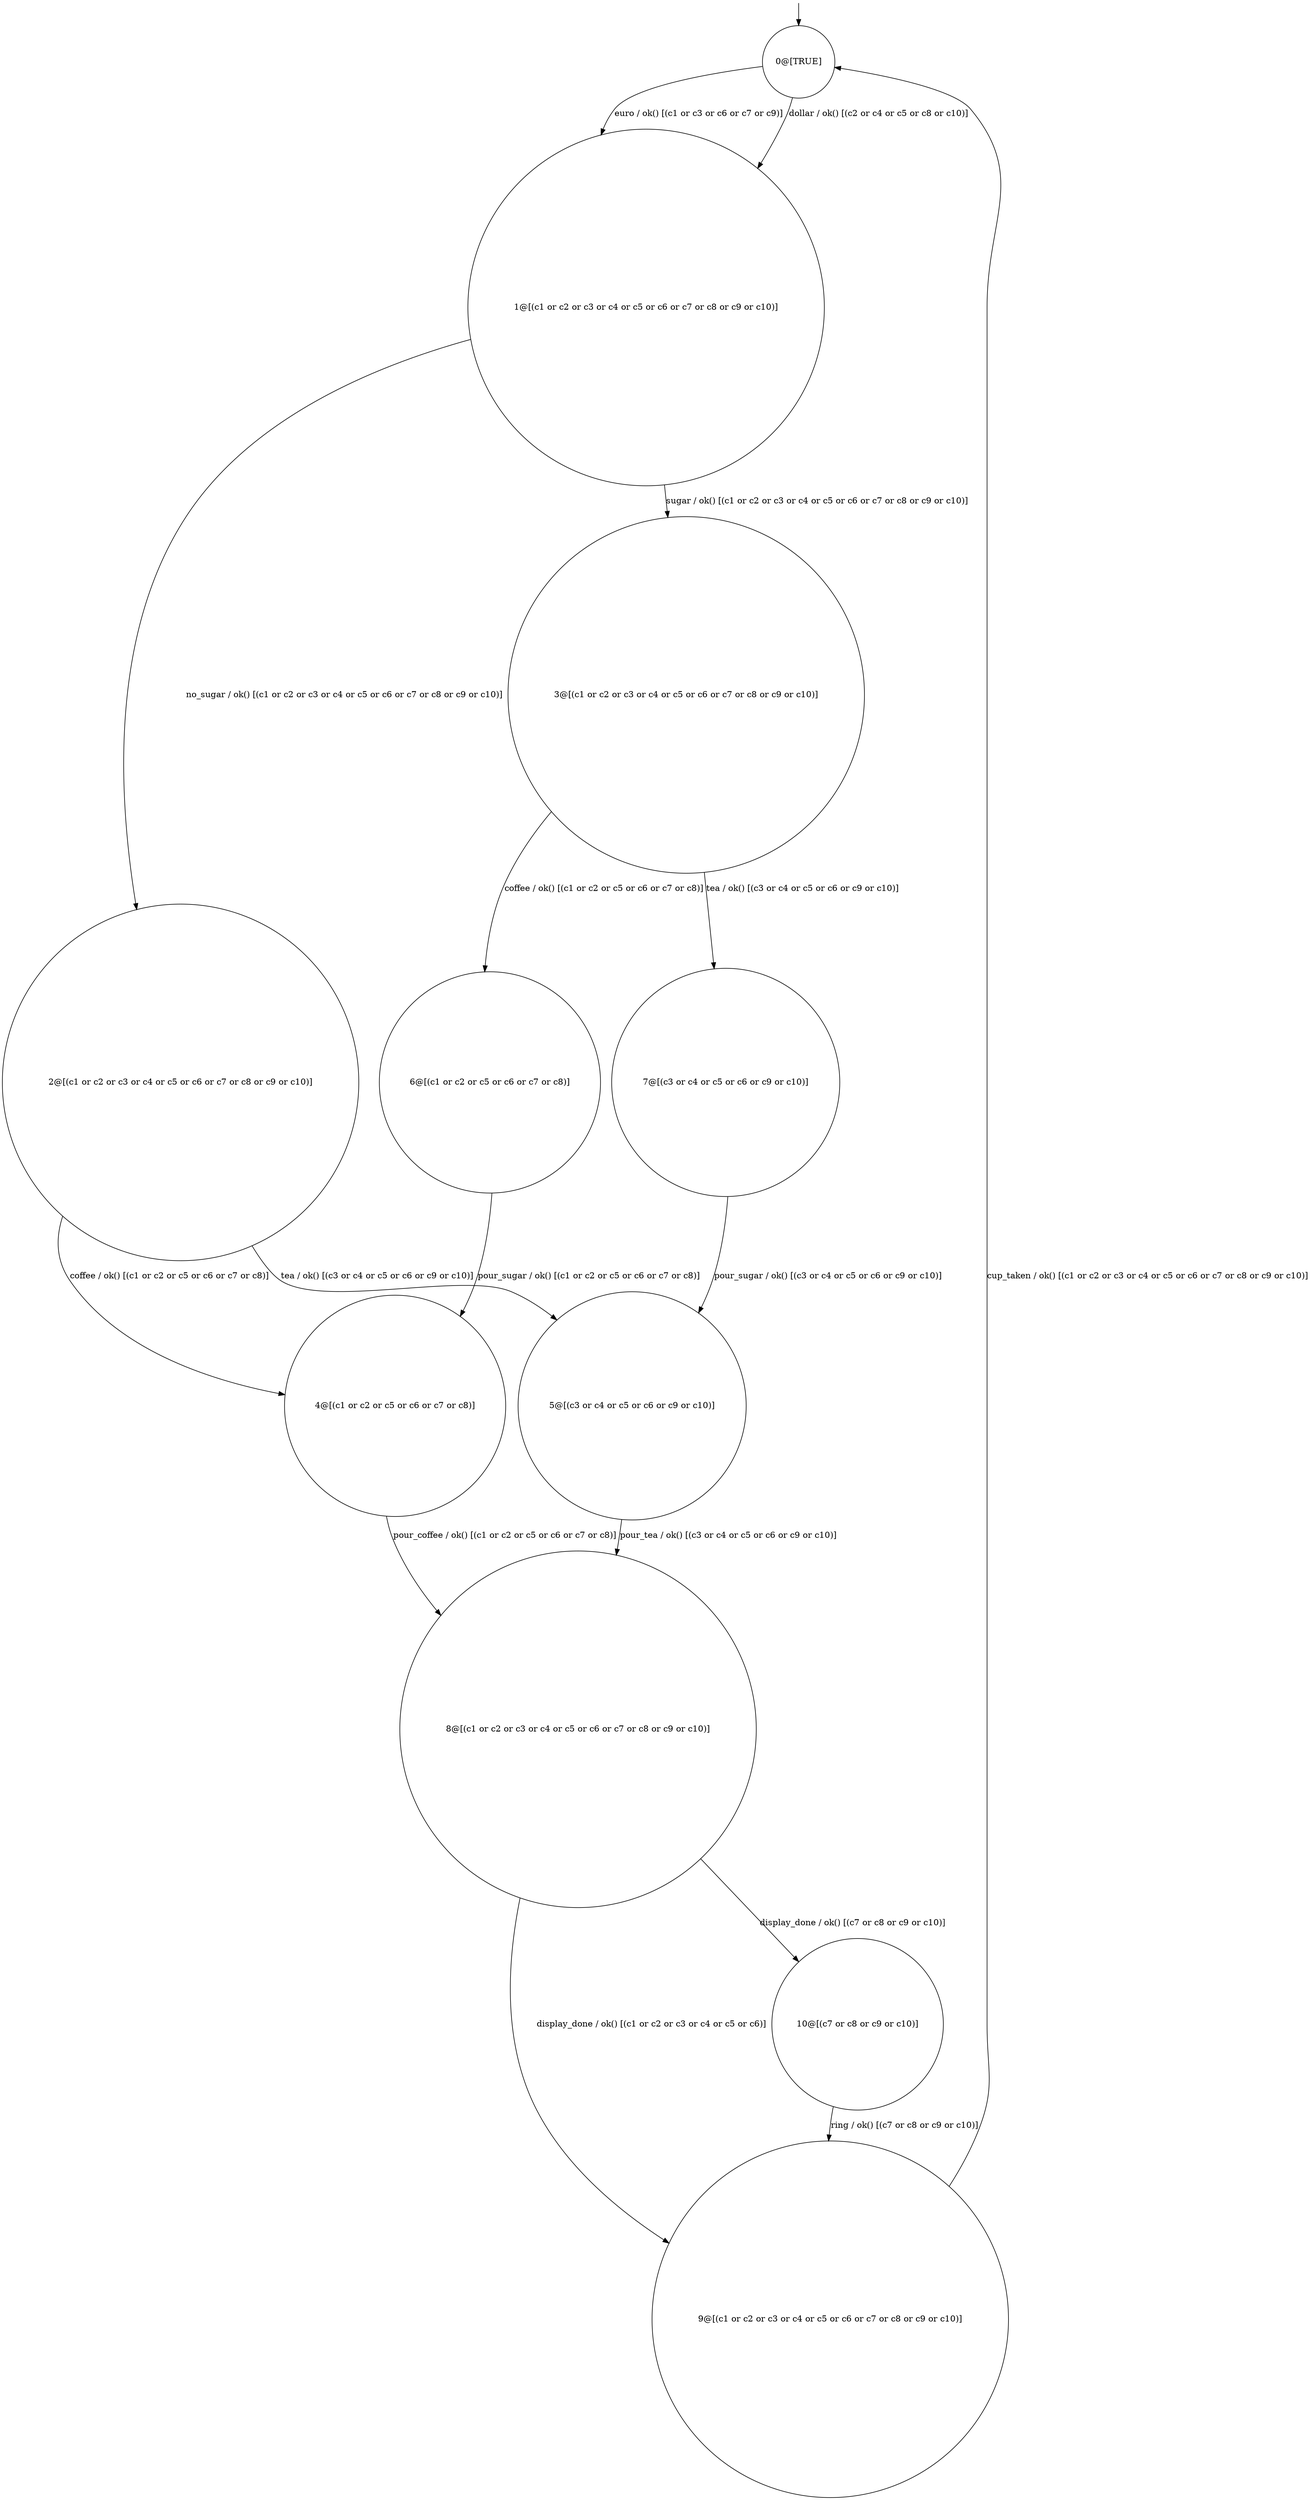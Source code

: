 digraph g {
	edge [lblstyle="above, sloped"];
	s0 [shape="circle" label="0@[TRUE]"];
	s1 [shape="circle" label="1@[(c1 or c2 or c3 or c4 or c5 or c6 or c7 or c8 or c9 or c10)]"];
	s2 [shape="circle" label="2@[(c1 or c2 or c3 or c4 or c5 or c6 or c7 or c8 or c9 or c10)]"];
	s3 [shape="circle" label="3@[(c1 or c2 or c3 or c4 or c5 or c6 or c7 or c8 or c9 or c10)]"];
	s4 [shape="circle" label="4@[(c1 or c2 or c5 or c6 or c7 or c8)]"];
	s5 [shape="circle" label="5@[(c3 or c4 or c5 or c6 or c9 or c10)]"];
	s6 [shape="circle" label="6@[(c1 or c2 or c5 or c6 or c7 or c8)]"];
	s7 [shape="circle" label="7@[(c3 or c4 or c5 or c6 or c9 or c10)]"];
	s8 [shape="circle" label="8@[(c1 or c2 or c3 or c4 or c5 or c6 or c7 or c8 or c9 or c10)]"];
	s9 [shape="circle" label="9@[(c1 or c2 or c3 or c4 or c5 or c6 or c7 or c8 or c9 or c10)]"];
	s10 [shape="circle" label="10@[(c7 or c8 or c9 or c10)]"];
	s0 -> s1 [label="dollar / ok() [(c2 or c4 or c5 or c8 or c10)]"];
	s0 -> s1 [label="euro / ok() [(c1 or c3 or c6 or c7 or c9)]"];
	s1 -> s2 [label="no_sugar / ok() [(c1 or c2 or c3 or c4 or c5 or c6 or c7 or c8 or c9 or c10)]"];
	s1 -> s3 [label="sugar / ok() [(c1 or c2 or c3 or c4 or c5 or c6 or c7 or c8 or c9 or c10)]"];
	s2 -> s4 [label="coffee / ok() [(c1 or c2 or c5 or c6 or c7 or c8)]"];
	s2 -> s5 [label="tea / ok() [(c3 or c4 or c5 or c6 or c9 or c10)]"];
	s3 -> s6 [label="coffee / ok() [(c1 or c2 or c5 or c6 or c7 or c8)]"];
	s3 -> s7 [label="tea / ok() [(c3 or c4 or c5 or c6 or c9 or c10)]"];
	s4 -> s8 [label="pour_coffee / ok() [(c1 or c2 or c5 or c6 or c7 or c8)]"];
	s5 -> s8 [label="pour_tea / ok() [(c3 or c4 or c5 or c6 or c9 or c10)]"];
	s6 -> s4 [label="pour_sugar / ok() [(c1 or c2 or c5 or c6 or c7 or c8)]"];
	s7 -> s5 [label="pour_sugar / ok() [(c3 or c4 or c5 or c6 or c9 or c10)]"];
	s8 -> s9 [label="display_done / ok() [(c1 or c2 or c3 or c4 or c5 or c6)]"];
	s8 -> s10 [label="display_done / ok() [(c7 or c8 or c9 or c10)]"];
	s9 -> s0 [label="cup_taken / ok() [(c1 or c2 or c3 or c4 or c5 or c6 or c7 or c8 or c9 or c10)]"];
	s10 -> s9 [label="ring / ok() [(c7 or c8 or c9 or c10)]"];
	__start0 [label="" shape="none" width="0" height="0"];
	__start0 -> s0;
}